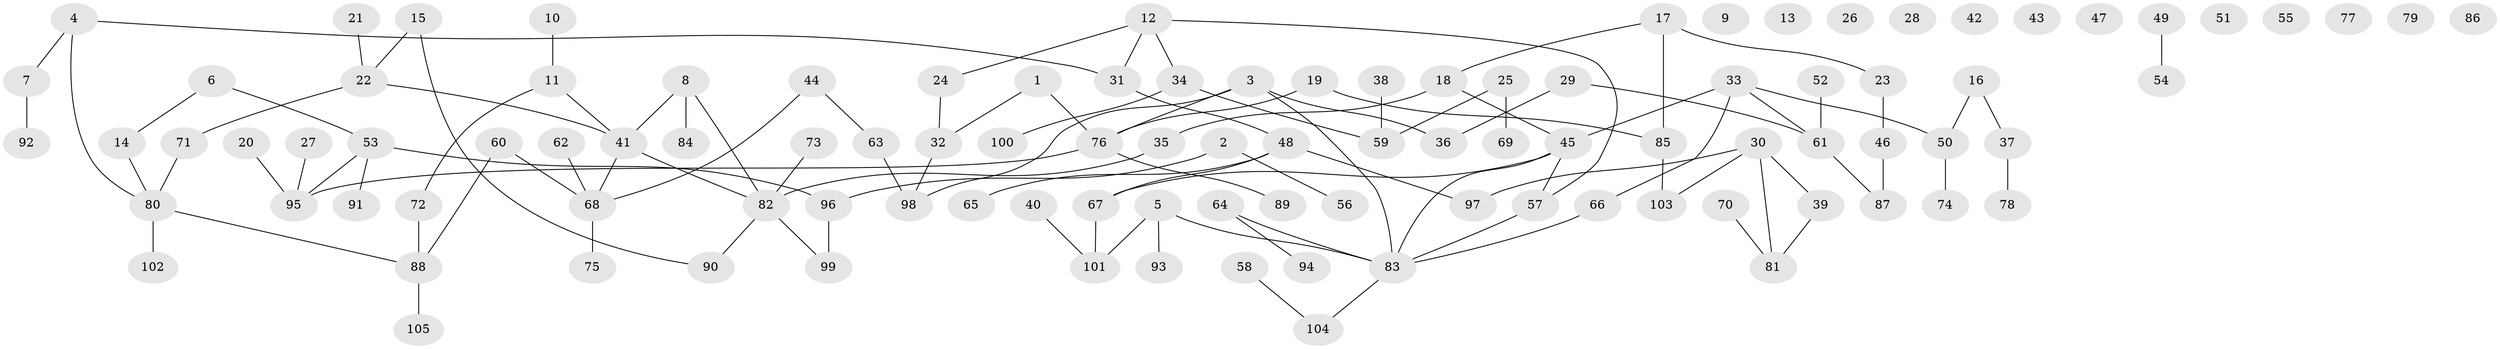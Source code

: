 // Generated by graph-tools (version 1.1) at 2025/33/03/09/25 02:33:57]
// undirected, 105 vertices, 110 edges
graph export_dot {
graph [start="1"]
  node [color=gray90,style=filled];
  1;
  2;
  3;
  4;
  5;
  6;
  7;
  8;
  9;
  10;
  11;
  12;
  13;
  14;
  15;
  16;
  17;
  18;
  19;
  20;
  21;
  22;
  23;
  24;
  25;
  26;
  27;
  28;
  29;
  30;
  31;
  32;
  33;
  34;
  35;
  36;
  37;
  38;
  39;
  40;
  41;
  42;
  43;
  44;
  45;
  46;
  47;
  48;
  49;
  50;
  51;
  52;
  53;
  54;
  55;
  56;
  57;
  58;
  59;
  60;
  61;
  62;
  63;
  64;
  65;
  66;
  67;
  68;
  69;
  70;
  71;
  72;
  73;
  74;
  75;
  76;
  77;
  78;
  79;
  80;
  81;
  82;
  83;
  84;
  85;
  86;
  87;
  88;
  89;
  90;
  91;
  92;
  93;
  94;
  95;
  96;
  97;
  98;
  99;
  100;
  101;
  102;
  103;
  104;
  105;
  1 -- 32;
  1 -- 76;
  2 -- 56;
  2 -- 96;
  3 -- 36;
  3 -- 76;
  3 -- 83;
  3 -- 98;
  4 -- 7;
  4 -- 31;
  4 -- 80;
  5 -- 83;
  5 -- 93;
  5 -- 101;
  6 -- 14;
  6 -- 53;
  7 -- 92;
  8 -- 41;
  8 -- 82;
  8 -- 84;
  10 -- 11;
  11 -- 41;
  11 -- 72;
  12 -- 24;
  12 -- 31;
  12 -- 34;
  12 -- 57;
  14 -- 80;
  15 -- 22;
  15 -- 90;
  16 -- 37;
  16 -- 50;
  17 -- 18;
  17 -- 23;
  17 -- 85;
  18 -- 35;
  18 -- 45;
  19 -- 76;
  19 -- 85;
  20 -- 95;
  21 -- 22;
  22 -- 41;
  22 -- 71;
  23 -- 46;
  24 -- 32;
  25 -- 59;
  25 -- 69;
  27 -- 95;
  29 -- 36;
  29 -- 61;
  30 -- 39;
  30 -- 81;
  30 -- 97;
  30 -- 103;
  31 -- 48;
  32 -- 98;
  33 -- 45;
  33 -- 50;
  33 -- 61;
  33 -- 66;
  34 -- 59;
  34 -- 100;
  35 -- 82;
  37 -- 78;
  38 -- 59;
  39 -- 81;
  40 -- 101;
  41 -- 68;
  41 -- 82;
  44 -- 63;
  44 -- 68;
  45 -- 57;
  45 -- 67;
  45 -- 83;
  46 -- 87;
  48 -- 65;
  48 -- 67;
  48 -- 97;
  49 -- 54;
  50 -- 74;
  52 -- 61;
  53 -- 91;
  53 -- 95;
  53 -- 96;
  57 -- 83;
  58 -- 104;
  60 -- 68;
  60 -- 88;
  61 -- 87;
  62 -- 68;
  63 -- 98;
  64 -- 83;
  64 -- 94;
  66 -- 83;
  67 -- 101;
  68 -- 75;
  70 -- 81;
  71 -- 80;
  72 -- 88;
  73 -- 82;
  76 -- 89;
  76 -- 95;
  80 -- 88;
  80 -- 102;
  82 -- 90;
  82 -- 99;
  83 -- 104;
  85 -- 103;
  88 -- 105;
  96 -- 99;
}
